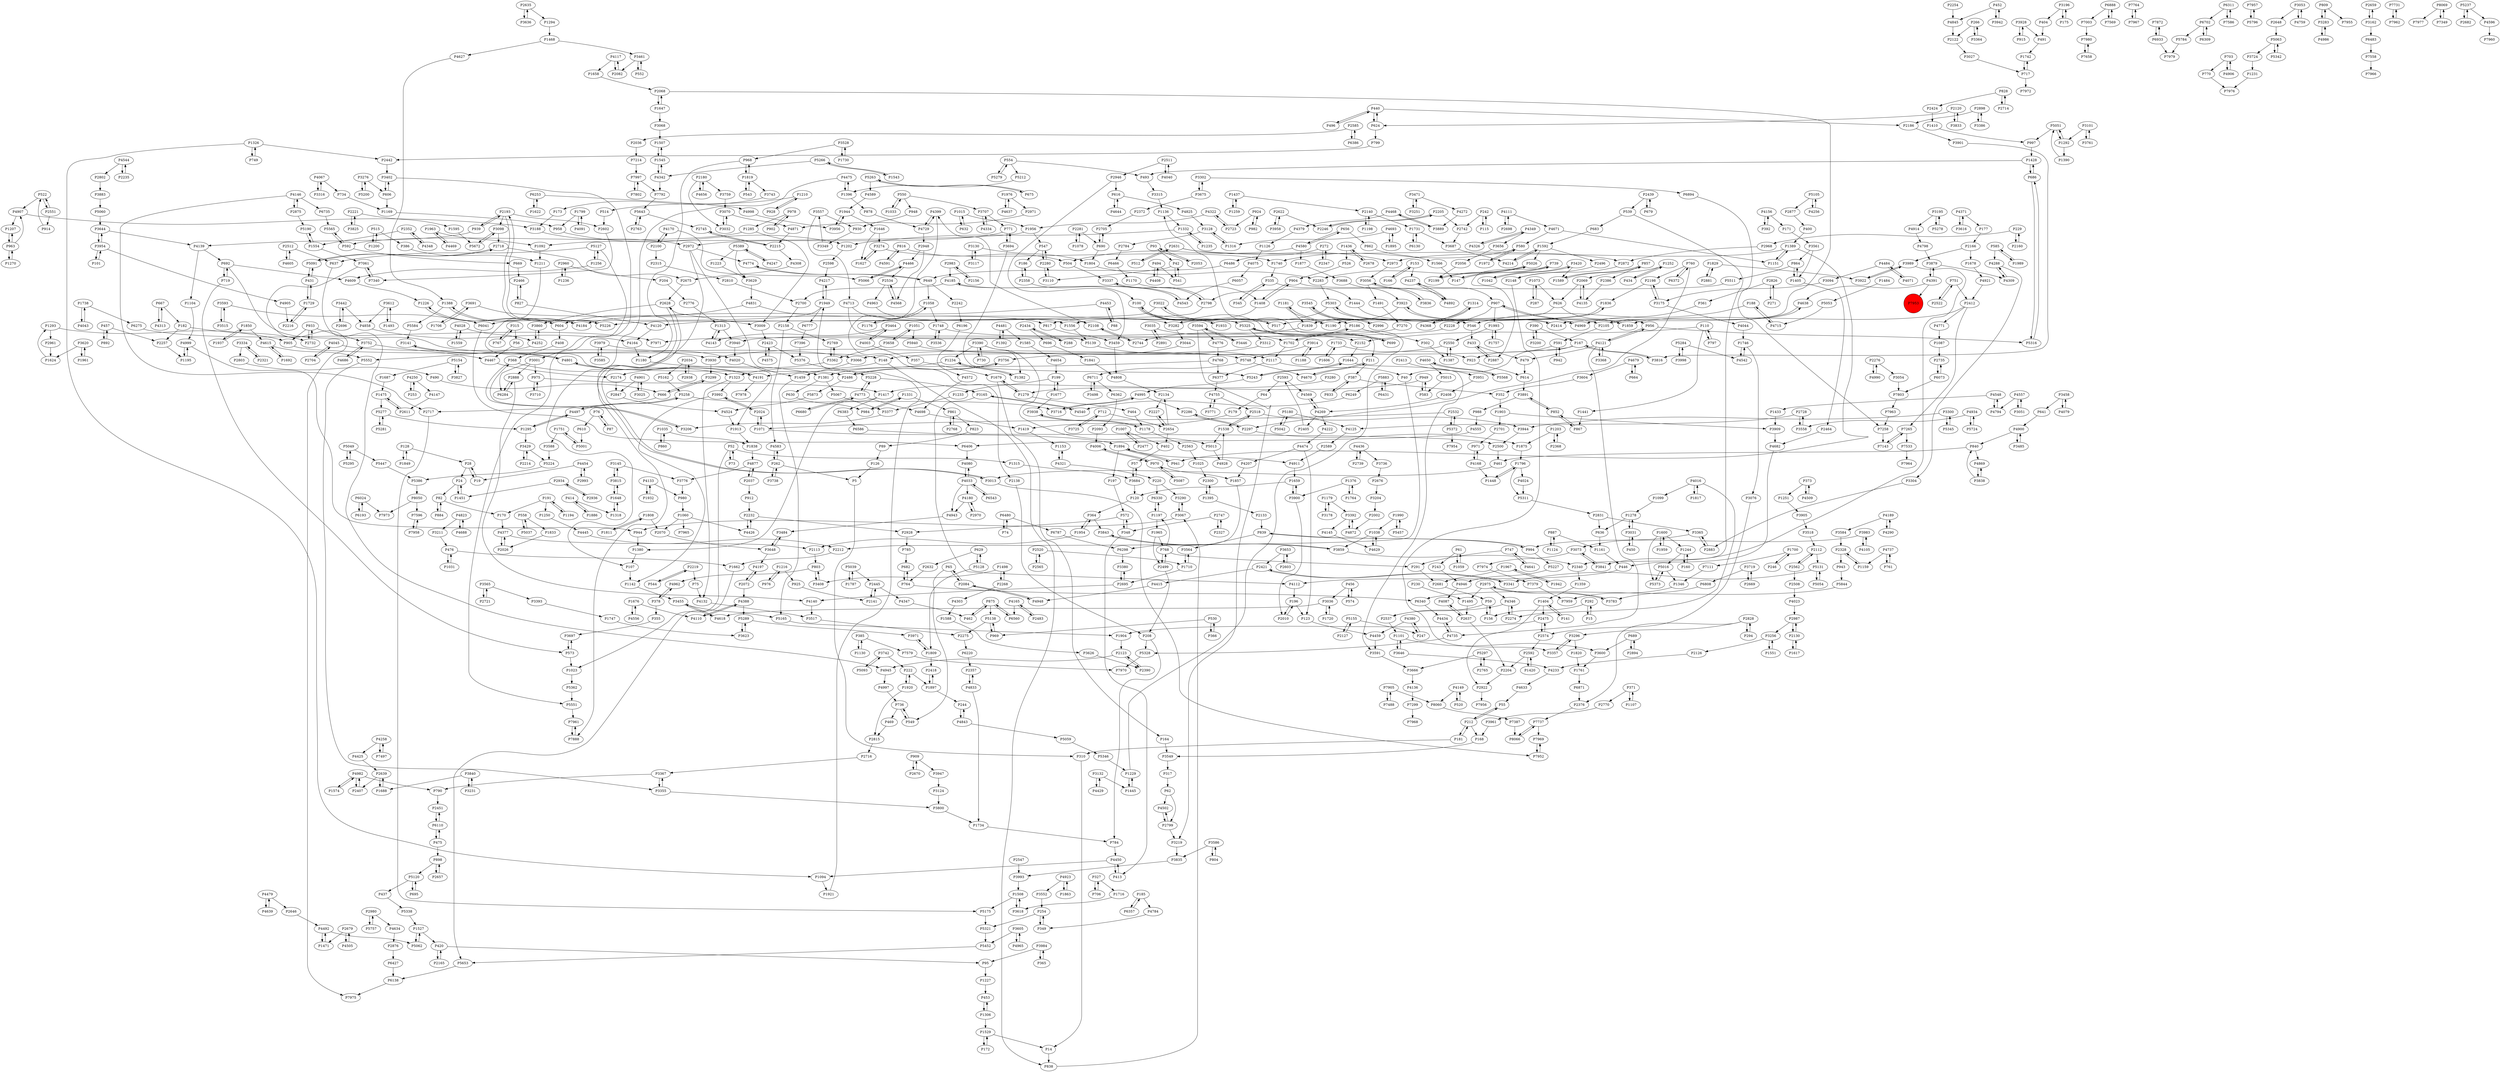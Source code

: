 digraph {
	P1428 -> P493
	P1498 -> P3408
	P4445 -> P2212
	P2442 -> P3402
	P968 -> P1180
	P4877 -> P2037
	P2072 -> P4197
	P2358 -> P100
	P1687 -> P1475
	P4962 -> P378
	P3761 -> P3101
	P1007 -> P2477
	P3196 -> P404
	P4143 -> P1313
	P3992 -> P2024
	P2961 -> P1624
	P1559 -> P4028
	P504 -> P3337
	P89 -> P126
	P3464 -> P4143
	P5568 -> P4650
	P7003 -> P7980
	P3175 -> P2198
	P1007 -> P402
	P839 -> P994
	P7764 -> P7967
	P7872 -> P6933
	P4168 -> P971
	P1376 -> P1764
	P4033 -> P4180
	P4197 -> P2072
	P2002 -> P4872
	P1252 -> P434
	P14 -> P838
	P768 -> P1197
	P4020 -> P1913
	P1436 -> P526
	P2728 -> P4125
	P3648 -> P4197
	P2166 -> P3989
	P4140 -> P3517
	P4871 -> P2215
	P3141 -> P4801
	P1059 -> P61
	P4544 -> P2802
	P4222 -> P4474
	P2108 -> P4399
	P3302 -> P3675
	P1894 -> P197
	P7980 -> P7658
	P335 -> P1444
	P2232 -> P2928
	P1993 -> P1757
	P7905 -> P7488
	P5325 -> P3312
	P1731 -> P6130
	P1809 -> P2418
	P420 -> P2165
	P2993 -> P4454
	P5087 -> P970
	P1404 -> P141
	P4715 -> P188
	P4117 -> P1658
	P1278 -> P636
	P1897 -> P2418
	P898 -> P2657
	P6298 -> P3380
	P790 -> P2451
	P1877 -> P3688
	P2412 -> P7265
	P827 -> P2466
	P2551 -> P914
	P2423 -> P5376
	P2888 -> P6284
	P246 -> P1700
	P1313 -> P4143
	P7957 -> P5796
	P4755 -> P3771
	P3594 -> P3446
	P1841 -> P4808
	P3274 -> P1627
	P4349 -> P4326
	P2744 -> P2108
	P686 -> P5316
	P1710 -> P2695
	P327 -> P1716
	P1231 -> P7976
	P5131 -> P5054
	P4548 -> P4794
	P156 -> P59
	P912 -> P2232
	P4997 -> P736
	P2631 -> P2973
	P7579 -> P7970
	P4237 -> P907
	P4347 -> P462
	P3942 -> P452
	P1099 -> P1278
	P554 -> P5279
	P1622 -> P6253
	P1734 -> P784
	P2698 -> P4111
	P1256 -> P4609
	P3605 -> P4965
	P5362 -> P5551
	P220 -> P3290
	P5016 -> P1346
	P4798 -> P3879
	P390 -> P167
	P2934 -> P1451
	P857 -> P2386
	P994 -> P839
	P592 -> P669
	P4735 -> P4434
	P100 -> P1933
	P1058 -> P1748
	P2565 -> P2520
	P4481 -> P1585
	P2268 -> P1498
	P2340 -> P1359
	P2280 -> P547
	P3442 -> P4858
	P4474 -> P4207
	P1259 -> P1437
	P4943 -> P3484
	P294 -> P2828
	P4524 -> P1913
	P3742 -> P5093
	P6586 -> P2500
	P4147 -> P2611
	P949 -> P1279
	P2739 -> P4436
	P3891 -> P988
	P2445 -> P2141
	P1316 -> P3128
	P3051 -> P4557
	P630 -> P984
	P3455 -> P5165
	P1857 -> P6298
	P904 -> P1408
	P3688 -> P3923
	P4492 -> P1471
	P3390 -> P5013
	P123 -> P4459
	P3251 -> P3471
	P1161 -> P446
	P4946 -> P4087
	P4168 -> P1448
	P1659 -> P3900
	P1748 -> P2152
	P3938 -> P1178
	P4773 -> P5228
	P573 -> P3697
	P541 -> P42
	P387 -> P833
	P1959 -> P1600
	P2551 -> P522
	P4634 -> P2876
	P4170 -> P2100
	P1234 -> P1382
	P302 -> P1387
	P930 -> P3349
	P15 -> P292
	P1475 -> P2611
	P3984 -> P365
	P3124 -> P3800
	P3836 -> P3056
	P371 -> P2770
	P1060 -> P7965
	P469 -> P2815
	P1417 -> P1380
	P4149 -> P520
	P4149 -> P8060
	P5066 -> P4466
	P3393 -> P1747
	P3593 -> P3515
	P1382 -> P1234
	P2408 -> P4269
	P5059 -> P5346
	P3219 -> P3835
	P924 -> P982
	P5552 -> P3355
	P768 -> P291
	P3922 -> P3989
	P1405 -> P864
	P522 -> P4907
	P771 -> P2972
	P1292 -> P1390
	P580 -> P1972
	P2424 -> P1410
	P717 -> P7972
	P288 -> P2434
	P712 -> P3725
	P390 -> P3200
	P7214 -> P7997
	P585 -> P4288
	P1107 -> P371
	P291 -> P2681
	P809 -> P3283
	P4388 -> P4110
	P3001 -> P6284
	P4474 -> P123
	P1617 -> P2130
	P4771 -> P1087
	P4755 -> P2518
	P2174 -> P2847
	P1094 -> P1921
	P2113 -> P803
	P1390 -> P5051
	P669 -> P2466
	P3044 -> P3756
	P887 -> P1161
	P110 -> P1441
	P4348 -> P2352
	P5105 -> P4256
	P3001 -> P2888
	P5015 -> P583
	P2611 -> P1475
	P1178 -> P2563
	P1448 -> P1796
	P4185 -> P2700
	P3586 -> P3835
	P82 -> P170
	P624 -> P440
	P1796 -> P1448
	P924 -> P2723
	P2747 -> P348
	P958 -> P1202
	P4572 -> P4698
	P5154 -> P3827
	P703 -> P770
	P3300 -> P5345
	P366 -> P530
	P191 -> P1250
	P2875 -> P4146
	P153 -> P166
	P2451 -> P6110
	P4346 -> P2537
	P3710 -> P975
	P4945 -> P4997
	P4016 -> P1099
	P1895 -> P4693
	P909 -> P2670
	P2654 -> P2227
	P3035 -> P2891
	P1346 -> P7959
	P3098 -> P2718
	P5883 -> P6249
	P695 -> P5120
	P4892 -> P4237
	P335 -> P345
	P7997 -> P7792
	P1234 -> P1381
	P1073 -> P287
	P5162 -> P5258
	P4557 -> P4794
	P2876 -> P6427
	P3594 -> P4776
	P3471 -> P4272
	P3031 -> P450
	P2215 -> P4308
	P5 -> P310
	P1194 -> P191
	P5175 -> P5321
	P6110 -> P2451
	P4774 -> P649
	P3771 -> P4755
	P3840 -> P3231
	P2034 -> P2938
	P2718 -> P2675
	P2130 -> P2987
	P2216 -> P1729
	P197 -> P572
	P1990 -> P1038
	P3256 -> P1551
	P5295 -> P5049
	P1388 -> P4184
	P414 -> P1886
	P2972 -> P1459
	P1015 -> P1956
	P4146 -> P2875
	P1949 -> P6041
	P7997 -> P7802
	P95 -> P1227
	P1252 -> P2069
	P3859 -> P2340
	P6383 -> P6586
	P4580 -> P1877
	P4391 -> P3879
	P1015 -> P632
	P1949 -> P6777
	P2973 -> P3056
	P3165 -> P4112
	P1170 -> P1408
	P1035 -> P860
	P3653 -> P2421
	P2522 -> P751
	P4877 -> P3776
	P3725 -> P712
	P1244 -> P160
	P1595 -> P5672
	P1677 -> P199
	P3752 -> P4467
	P2763 -> P5643
	P6427 -> P6138
	P1176 -> P1058
	P28 -> P19
	P402 -> P57
	P3420 -> P1589
	P1545 -> P4342
	P1226 -> P604
	P2659 -> P3162
	P5321 -> P5452
	P4321 -> P220
	P4045 -> P2704
	P683 -> P1592
	P1408 -> P904
	P4091 -> P1799
	P6480 -> P74
	P3586 -> P804
	P4965 -> P3605
	P4823 -> P3211
	P3485 -> P4900
	P768 -> P2499
	P3027 -> P717
	P526 -> P904
	P494 -> P4408
	P7396 -> P5376
	P4823 -> P4688
	P3743 -> P173
	P2205 -> P2742
	P5289 -> P3971
	P3838 -> P4869
	P4326 -> P4349
	P5200 -> P3276
	P970 -> P4006
	P546 -> P433
	P52 -> P1023
	P878 -> P4729
	P211 -> P387
	P4170 -> P5066
	P2602 -> P7340
	P692 -> P719
	P686 -> P1428
	P1624 -> P1293
	P948 -> P930
	P591 -> P942
	P4003 -> P357
	P6711 -> P3498
	P167 -> P3816
	P1313 -> P3940
	P4794 -> P4548
	P4468 -> P3889
	P3827 -> P5154
	P1538 -> P5013
	P1169 -> P958
	P4322 -> P1956
	P3429 -> P5224
	P220 -> P6330
	P5565 -> P592
	P62 -> P4502
	P1408 -> P817
	P5165 -> P1904
	P1404 -> P2922
	P1285 -> P3009
	P3464 -> P4003
	P2550 -> P3066
	P2716 -> P3367
	P4679 -> P3604
	P40 -> P2212
	P1592 -> P5026
	P491 -> P1742
	P24 -> P1451
	P1799 -> P4091
	P5093 -> P3742
	P3561 -> P864
	P2414 -> P5303
	P262 -> P3738
	P4023 -> P2987
	P110 -> P797
	P6138 -> P7975
	P3368 -> P4121
	P1976 -> P4637
	P1648 -> P3815
	P7905 -> P8060
	P2520 -> P1710
	P3989 -> P3841
	P770 -> P7976
	P4121 -> P3368
	P4121 -> P956
	P3900 -> P1659
	P6480 -> P6787
	P4481 -> P1392
	P547 -> P186
	P1331 -> P984
	P2883 -> P3365
	P73 -> P52
	P5091 -> P431
	P3392 -> P4145
	P3128 -> P2784
	P4006 -> P970
	P2407 -> P4982
	P2321 -> P3334
	P3196 -> P175
	P272 -> P2347
	P3623 -> P5289
	P852 -> P867
	P3280 -> P1417
	P1179 -> P3178
	P1606 -> P1733
	P4075 -> P6057
	P1937 -> P1850
	P3296 -> P3357
	P1903 -> P2701
	P2037 -> P4877
	P182 -> P2732
	P2180 -> P3759
	P3446 -> P3594
	P1417 -> P6383
	P1035 -> P1838
	P558 -> P1833
	P1433 -> P3909
	P247 -> P4380
	P3402 -> P5551
	P42 -> P541
	P6377 -> P4755
	P1600 -> P1244
	P4346 -> P2274
	P1306 -> P453
	P2126 -> P4233
	P1223 -> P3629
	P4497 -> P5258
	P3565 -> P3393
	P2140 -> P1731
	P624 -> P799
	P3646 -> P1101
	P574 -> P456
	P6560 -> P875
	P4670 -> P211
	P2675 -> P2628
	P3859 -> P3843
	P2165 -> P420
	P2315 -> P2810
	P5180 -> P4125
	P1730 -> P3528
	P4469 -> P1963
	P1920 -> P222
	P2872 -> P2148
	P5155 -> P247
	P2562 -> P2508
	P6057 -> P4543
	P2357 -> P4833
	P861 -> P823
	P4540 -> P3165
	P4969 -> P907
	P4467 -> P2174
	P6196 -> P4572
	P3073 -> P7974
	P433 -> P479
	P3909 -> P4682
	P2971 -> P4871
	P2728 -> P3558
	P1256 -> P5127
	P3905 -> P3518
	P2328 -> P1159
	P816 -> P4591
	P368 -> P1323
	P5303 -> P1556
	P2585 -> P6386
	P2802 -> P3883
	P2696 -> P3442
	P6253 -> P1622
	P6680 -> P4773
	P2300 -> P1395
	P1702 -> P5186
	P355 -> P3697
	P1731 -> P3687
	P4436 -> P3736
	P1819 -> P3743
	P5224 -> P5386
	P7731 -> P7962
	P3365 -> P3073
	P2327 -> P2747
	P939 -> P2193
	P242 -> P2742
	P816 -> P504
	P3117 -> P3130
	P5042 -> P5180
	P4776 -> P4768
	P1747 -> P3623
	P616 -> P4644
	P3067 -> P944
	P3282 -> P1836
	P2603 -> P3653
	P4105 -> P3983
	P2654 -> P2134
	P196 -> P2010
	P2718 -> P5091
	P3954 -> P101
	P5060 -> P3644
	P5284 -> P4542
	P6372 -> P760
	P1761 -> P6871
	P2297 -> P1875
	P4825 -> P3128
	P4459 -> P3591
	P4999 -> P1195
	P2212 -> P1662
	P3658 -> P3362
	P3716 -> P4995
	P1954 -> P364
	P2134 -> P2227
	P3719 -> P6808
	P2799 -> P4502
	P530 -> P366
	P2512 -> P4605
	P1738 -> P4043
	P2980 -> P5757
	P5190 -> P1554
	P292 -> P15
	P988 -> P4555
	P3461 -> P552
	P1092 -> P1211
	P6777 -> P7396
	P1746 -> P4542
	P3646 -> P4233
	P799 -> P2442
	P1179 -> P3392
	P751 -> P2522
	P2894 -> P689
	P128 -> P28
	P656 -> P862
	P3036 -> P1720
	P1829 -> P2881
	P1389 -> P1151
	P3056 -> P1491
	P5016 -> P5373
	P3616 -> P4371
	P4843 -> P5059
	P1692 -> P4615
	P1678 -> P4921
	P626 -> P517
	P2705 -> P690
	P1894 -> P941
	P4833 -> P1734
	P1961 -> P3620
	P739 -> P147
	P42 -> P3110
	P1235 -> P1332
	P4923 -> P3552
	P4583 -> P262
	P6431 -> P5883
	P440 -> P496
	P4125 -> P2589
	P1437 -> P2140
	P554 -> P493
	P689 -> P3600
	P2423 -> P4575
	P4112 -> P196
	P3951 -> P2408
	P719 -> P573
	P4556 -> P1676
	P4120 -> P4164
	P5258 -> P4497
	P3545 -> P2996
	P1658 -> P2068
	P1295 -> P4497
	P65 -> P549
	P3691 -> P1706
	P4773 -> P6680
	P4033 -> P4943
	P1956 -> P1092
	P862 -> P1566
	P378 -> P4962
	P2204 -> P2922
	P461 -> P3013
	P968 -> P1819
	P4256 -> P5105
	P3947 -> P3124
	P7340 -> P7061
	P5748 -> P6711
	P861 -> P2768
	P74 -> P6480
	P3094 -> P3175
	P208 -> P784
	P2563 -> P1025
	P1738 -> P6275
	P1956 -> P547
	P4633 -> P55
	P4380 -> P247
	P4484 -> P4071
	P5796 -> P7957
	P2628 -> P3860
	P4693 -> P1316
	P2635 -> P3636
	P4650 -> P5568
	P4544 -> P2235
	P191 -> P1194
	P7888 -> P7961
	P1700 -> P246
	P5051 -> P997
	P4250 -> P253
	P2631 -> P512
	P52 -> P73
	P3110 -> P2280
	P3684 -> P120
	P2798 -> P3337
	P3588 -> P5224
	P629 -> P2632
	P1920 -> P2815
	P3961 -> P168
	P1468 -> P3461
	P2765 -> P5297
	P413 -> P4450
	P349 -> P254
	P2975 -> P3783
	P365 -> P3984
	P5511 -> P2798
	P5155 -> P2127
	P994 -> P5227
	P2180 -> P4656
	P4342 -> P7792
	P327 -> P706
	P1875 -> P1796
	P3979 -> P3585
	P1751 -> P3588
	P736 -> P549
	P1250 -> P4445
	P3175 -> P4044
	P2486 -> P5873
	P3053 -> P2648
	P4637 -> P1976
	P452 -> P3942
	P1405 -> P2464
	P734 -> P1169
	P4713 -> P1556
	P1498 -> P2268
	P4568 -> P2534
	P244 -> P4843
	P1757 -> P1993
	P2158 -> P4583
	P2593 -> P64
	P4934 -> P3558
	P583 -> P949
	P167 -> P40
	P2776 -> P1313
	P1060 -> P4426
	P760 -> P2297
	P1295 -> P3429
	P2574 -> P2475
	P4269 -> P4222
	P4639 -> P4479
	P580 -> P1740
	P5091 -> P2718
	P515 -> P1200
	P5228 -> P4773
	P907 -> P4969
	P904 -> P4892
	P4986 -> P3283
	P2898 -> P3386
	P2140 -> P1198
	P2622 -> P3958
	P4557 -> P3051
	P4591 -> P816
	P3274 -> P1740
	P5281 -> P5277
	P4033 -> P4080
	P2193 -> P3098
	P636 -> P1161
	P315 -> P56
	P5105 -> P2877
	P7265 -> P7533
	P171 -> P3561
	P3983 -> P994
	P2701 -> P971
	P4858 -> P4164
	P186 -> P2358
	P3707 -> P4334
	P6024 -> P7973
	P1285 -> P592
	P1130 -> P385
	P2593 -> P4569
	P4132 -> P3517
	P3054 -> P7803
	P5277 -> P5281
	P610 -> P5001
	P2072 -> P4388
	P550 -> P948
	P5724 -> P4934
	P4609 -> P1226
	P2483 -> P4165
	P3334 -> P2321
	P6888 -> P7569
	P1445 -> P1229
	P4901 -> P3025
	P2635 -> P1294
	P4380 -> P4459
	P2589 -> P4911
	P6933 -> P7872
	P1197 -> P1965
	P2026 -> P4377
	P2632 -> P764
	P93 -> P42
	P1236 -> P2960
	P4067 -> P3316
	P942 -> P591
	P2980 -> P4634
	P4258 -> P4425
	P550 -> P1033
	P761 -> P4737
	P2010 -> P196
	P147 -> P739
	P1202 -> P2598
	P1679 -> P1279
	P3752 -> P4686
	P4040 -> P2511
	P3032 -> P3070
	P4688 -> P4823
	P3367 -> P3355
	P543 -> P1819
	P2828 -> P294
	P2714 -> P828
	P164 -> P3549
	P1729 -> P431
	P3618 -> P1508
	P4165 -> P6560
	P1180 -> P1381
	P2352 -> P1554
	P3694 -> P5243
	P2421 -> P3341
	P3940 -> P4020
	P1894 -> P4911
	P400 -> P1389
	P1294 -> P1468
	P1437 -> P1259
	P3984 -> P95
	P2987 -> P2130
	P4453 -> P4184
	P3815 -> P1648
	P2268 -> P4303
	P1292 -> P5051
	P7658 -> P7980
	P2386 -> P4135
	P7497 -> P4258
	P1420 -> P2592
	P943 -> P5844
	P2500 -> P461
	P626 -> P956
	P817 -> P3459
	P809 -> P7955
	P100 -> P5325
	P3914 -> P5748
	P2372 -> P2705
	P1326 -> P749
	P4247 -> P5389
	P2105 -> P4638
	P4928 -> P1538
	P3584 -> P2328
	P1538 -> P2518
	P6253 -> P4998
	P476 -> P1031
	P3195 -> P4914
	P3066 -> P1459
	P2193 -> P939
	P2831 -> P636
	P1648 -> P1318
	P3128 -> P1316
	P522 -> P2551
	P1451 -> P24
	P3067 -> P3290
	P76 -> P87
	P6466 -> P1170
	P1126 -> P4075
	P3334 -> P2803
	P4111 -> P2698
	P3073 -> P3841
	P2562 -> P2112
	P573 -> P1023
	P5026 -> P2283
	P2328 -> P943
	P3290 -> P3067
	P2960 -> P1236
	P1293 -> P905
	P2198 -> P3175
	P1441 -> P867
	P315 -> P767
	P153 -> P4237
	P1038 -> P3859
	P978 -> P902
	P1181 -> P1190
	P682 -> P764
	P3377 -> P3206
	P272 -> P6486
	P2405 -> P2593
	P2466 -> P827
	P2160 -> P229
	P2024 -> P1071
	P1033 -> P550
	P2228 -> P3940
	P1436 -> P2678
	P4905 -> P2216
	P2297 -> P2286
	P2082 -> P4117
	P5212 -> P1396
	P1507 -> P1545
	P2970 -> P4180
	P3653 -> P2603
	P5051 -> P1292
	P4028 -> P4252
	P864 -> P1405
	P2877 -> P400
	P4784 -> P349
	P2803 -> P490
	P1592 -> P2496
	P1323 -> P4132
	P7270 -> P7971
	P494 -> P541
	P76 -> P610
	P1592 -> P4214
	P3825 -> P2221
	P2257 -> P1195
	P5120 -> P695
	P949 -> P583
	P898 -> P5120
	P6702 -> P5784
	P3296 -> P1820
	P3098 -> P5672
	P287 -> P1073
	P3364 -> P266
	P2768 -> P861
	P3518 -> P2112
	P3299 -> P666
	P1585 -> P4654
	P222 -> P1897
	P3901 -> P3816
	P4808 -> P2134
	P1811 -> P1808
	P4907 -> P3188
	P5243 -> P4995
	P2100 -> P2315
	P2670 -> P909
	P2723 -> P4322
	P5389 -> P3629
	P2242 -> P6196
	P4269 -> P2405
	P614 -> P3891
	P5139 -> P2117
	P3068 -> P1507
	P749 -> P1326
	P6130 -> P1731
	P6357 -> P185
	P8069 -> P7977
	P592 -> P5565
	P970 -> P1857
	P3132 -> P1445
	P6871 -> P2376
	P1796 -> P5311
	P1151 -> P1389
	P262 -> P4583
	P2592 -> P1420
	P2024 -> P3992
	P3009 -> P2423
	P3312 -> P3930
	P699 -> P5325
	P2068 -> P1647
	P3552 -> P254
	P404 -> P491
	P3648 -> P3484
	P4569 -> P4269
	P222 -> P1920
	P1278 -> P3031
	P7061 -> P7975
	P1404 -> P2475
	P2996 -> P3545
	P4901 -> P2847
	P120 -> P364
	P6711 -> P6362
	P4982 -> P790
	P2695 -> P4140
	P606 -> P1169
	P3843 -> P3859
	P2960 -> P204
	P2518 -> P3944
	P1944 -> P3956
	P4434 -> P4735
	P6041 -> P6406
	P212 -> P55
	P1829 -> P3922
	P4479 -> P4639
	P2637 -> P4087
	P4003 -> P3464
	P2520 -> P2565
	P115 -> P242
	P3517 -> P2275
	P520 -> P4149
	P2518 -> P1538
	P56 -> P4467
	P3315 -> P1136
	P1543 -> P5266
	P166 -> P153
	P1967 -> P2681
	P1181 -> P1839
	P2639 -> P2407
	P3928 -> P915
	P4156 -> P171
	P679 -> P2439
	P3178 -> P1179
	P4729 -> P2948
	P4233 -> P4633
	P2550 -> P1387
	P1820 -> P1761
	P2276 -> P4990
	P550 -> P3707
	P310 -> P14
	P747 -> P4641
	P204 -> P2776
	P2186 -> P3901
	P3993 -> P1508
	P1972 -> P580
	P717 -> P1742
	P4146 -> P6735
	P969 -> P5138
	P2508 -> P4023
	P7061 -> P7340
	P852 -> P3891
	P211 -> P4670
	P3101 -> P3761
	P5672 -> P3098
	P5940 -> P5748
	P4914 -> P4798
	P75 -> P4132
	P1190 -> P1181
	P5873 -> P4524
	P1211 -> P2486
	P4133 -> P1932
	P1921 -> P1949
	P168 -> P3549
	P3188 -> P2972
	P1315 -> P3684
	P530 -> P969
	P5062 -> P1527
	P667 -> P182
	P760 -> P2198
	P6110 -> P475
	P2108 -> P2744
	P1203 -> P2368
	P3282 -> P3044
	P172 -> P1529
	P4575 -> P2423
	P3195 -> P5278
	P6311 -> P7586
	P2946 -> P3459
	P4408 -> P494
	P1646 -> P3274
	P604 -> P1226
	P357 -> P1679
	P4502 -> P2799
	P3691 -> P3282
	P3620 -> P1624
	P3838 -> P840
	P840 -> P461
	P515 -> P386
	P2534 -> P4568
	P1574 -> P4982
	P5328 -> P7970
	P1804 -> P2283
	P266 -> P3364
	P1746 -> P3076
	P2534 -> P4963
	P1468 -> P4627
	P2084 -> P65
	P4729 -> P4399
	P52 -> P1315
	P5154 -> P1687
	P5289 -> P3623
	P2130 -> P1617
	P364 -> P1954
	P2254 -> P4845
	P6330 -> P1197
	P2679 -> P4505
	P3362 -> P2769
	P253 -> P4250
	P1388 -> P5584
	P3883 -> P5060
	P2056 -> P2199
	P4801 -> P3141
	P2227 -> P2654
	P2439 -> P539
	P7265 -> P7143
	P3891 -> P852
	P408 -> P368
	P2922 -> P7956
	P3458 -> P4079
	P4189 -> P3584
	P199 -> P1677
	P1251 -> P3905
	P3564 -> P1710
	P875 -> P462
	P2221 -> P1595
	P4121 -> P479
	P1551 -> P3256
	P141 -> P1404
	P1965 -> P768
	P5297 -> P2765
	P1963 -> P4469
	P490 -> P666
	P8066 -> P7737
	P414 -> P1318
	P1153 -> P4321
	P4995 -> P3716
	P4117 -> P2082
	P3302 -> P6894
	P2123 -> P4945
	P8069 -> P7349
	P4845 -> P2122
	P126 -> P5
	P7967 -> P7764
	P2120 -> P624
	P364 -> P3843
	P2198 -> P1836
	P5243 -> P1644
	P914 -> P522
	P547 -> P2280
	P3130 -> P1804
	P179 -> P1419
	P984 -> P1331
	P5784 -> P7979
	P864 -> P5511
	P2881 -> P1829
	P4214 -> P1592
	P1227 -> P453
	P1071 -> P1894
	P1216 -> P925
	P4650 -> P5015
	P689 -> P2894
	P915 -> P3928
	P208 -> P5328
	P5063 -> P3724
	P2193 -> P2602
	P907 -> P1993
	P3594 -> P3219
	P59 -> P2537
	P860 -> P1035
	P4016 -> P2274
	P5026 -> P2199
	P784 -> P4450
	P1904 -> P2123
	P3355 -> P3367
	P496 -> P440
	P5447 -> P5386
	P2123 -> P2390
	P1306 -> P1529
	P649 -> P2242
	P3923 -> P1839
	P907 -> P2228
	P909 -> P3947
	P3341 -> P2421
	P823 -> P89
	P2975 -> P1495
	P3013 -> P2628
	P4735 -> P5328
	P4644 -> P616
	P101 -> P3954
	P5278 -> P3195
	P453 -> P1306
	P1396 -> P4475
	P2828 -> P2376
	P2274 -> P4346
	P2445 -> P4347
	P3162 -> P2659
	P857 -> P1589
	P2975 -> P4346
	P3889 -> P4468
	P2769 -> P3362
	P3357 -> P3296
	P4139 -> P692
	P1527 -> P5062
	P4145 -> P4629
	P7387 -> P8066
	P4638 -> P2105
	P82 -> P884
	P1419 -> P1153
	P1740 -> P335
	P2486 -> P3756
	P5372 -> P2532
	P1849 -> P128
	P6933 -> P7979
	P6220 -> P2357
	P4454 -> P2993
	P6894 -> P7258
	P3528 -> P1730
	P2122 -> P3027
	P649 -> P1058
	P5653 -> P6138
	P3515 -> P3593
	P4831 -> P817
	P5316 -> P686
	P4024 -> P5311
	P3022 -> P4120
	P2376 -> P7737
	P4693 -> P1895
	P1676 -> P4110
	P4963 -> P2108
	P7258 -> P7143
	P3558 -> P2728
	P4371 -> P177
	P2639 -> P1688
	P1195 -> P4999
	P1527 -> P420
	P902 -> P978
	P3600 -> P1761
	P2412 -> P1859
	P2156 -> P2983
	P1932 -> P4133
	P667 -> P4313
	P1025 -> P2300
	P3256 -> P2126
	P4080 -> P4033
	P6735 -> P5565
	P4313 -> P667
	P4146 -> P2717
	P1178 -> P3938
	P5186 -> P302
	P3719 -> P2669
	P4399 -> P2138
	P2810 -> P2700
	P5386 -> P8050
	P1886 -> P414
	P456 -> P574
	P3536 -> P1748
	P1566 -> P147
	P3025 -> P4901
	P6386 -> P2585
	P440 -> P624
	P1293 -> P2961
	P730 -> P3390
	P4759 -> P3053
	P61 -> P243
	P703 -> P4906
	P1136 -> P1332
	P963 -> P4907
	P177 -> P2166
	P3612 -> P1493
	P475 -> P898
	P692 -> P4609
	P5389 -> P1223
	P230 -> P1495
	P956 -> P5316
	P4679 -> P664
	P4133 -> P980
	P8060 -> P7387
	P4342 -> P1545
	P5228 -> P3165
	P3684 -> P57
	P6483 -> P7558
	P3724 -> P1231
	P3200 -> P390
	P371 -> P1107
	P4990 -> P2276
	P4872 -> P3392
	P4207 -> P1857
	P2215 -> P2745
	P348 -> P572
	P2826 -> P361
	P3076 -> P2574
	P1207 -> P963
	P3666 -> P4136
	P475 -> P6110
	P2631 -> P2872
	P3979 -> P4020
	P3604 -> P352
	P939 -> P4139
	P3815 -> P3145
	P3498 -> P6711
	P1954 -> P2113
	P385 -> P7579
	P3944 -> P2500
	P457 -> P892
	P4165 -> P2483
	P2646 -> P4492
	P4272 -> P3889
	P5277 -> P1295
	P6073 -> P7803
	P3928 -> P491
	P1395 -> P2133
	P4288 -> P3304
	P4686 -> P3752
	P760 -> P6372
	P1060 -> P2070
	P457 -> P2257
	P6073 -> P2735
	P8050 -> P7973
	P4391 -> P4638
	P7596 -> P7958
	P2100 -> P4170
	P3145 -> P3776
	P2704 -> P4045
	P1742 -> P717
	P1051 -> P5940
	P348 -> P413
	P1318 -> P1648
	P1229 -> P1445
	P2669 -> P3719
	P1729 -> P2216
	P188 -> P546
	P3365 -> P2883
	P4258 -> P7497
	P4768 -> P4191
	P4454 -> P19
	P1554 -> P5190
	P1799 -> P958
	P4164 -> P1180
	P3971 -> P1809
	P1710 -> P3564
	P2972 -> P7888
	P3392 -> P4872
	P3362 -> P2174
	P1993 -> P2550
	P1038 -> P4629
	P2281 -> P1078
	P5131 -> P3341
	P2983 -> P4185
	P6543 -> P4033
	P1556 -> P5139
	P1381 -> P630
	P3204 -> P2002
	P3035 -> P1702
	P5279 -> P554
	P804 -> P3586
	P4252 -> P3860
	P666 -> P2717
	P188 -> P4715
	P1787 -> P5039
	P191 -> P170
	P706 -> P327
	P4349 -> P3656
	P2148 -> P3357
	P5138 -> P2275
	P4184 -> P1388
	P1859 -> P3923
	P1159 -> P2328
	P933 -> P2732
	P1491 -> P7270
	P4900 -> P840
	P4998 -> P3956
	P1720 -> P3036
	P6193 -> P6024
	P1326 -> P1094
	P368 -> P3206
	P373 -> P1251
	P2676 -> P3204
	P3557 -> P4713
	P554 -> P5212
	P6406 -> P4080
	P4121 -> P4735
	P2742 -> P3687
	P4589 -> P1944
	P5053 -> P4715
	P1942 -> P1967
	P4921 -> P2412
	P4016 -> P1817
	P4629 -> P1038
	P2280 -> P3110
	P199 -> P1233
	P764 -> P6340
	P4682 -> P446
	P5338 -> P1527
	P2496 -> P2148
	P2537 -> P1101
	P944 -> P1380
	P59 -> P156
	P4189 -> P4290
	P978 -> P1285
	P4250 -> P4147
	P1197 -> P6330
	P3675 -> P3302
	P4615 -> P1692
	P4071 -> P4484
	P1600 -> P1959
	P2221 -> P3825
	P7143 -> P7265
	P7558 -> P7966
	P3459 -> P4808
	P2084 -> P4948
	P2831 -> P3365
	P3658 -> P1051
	P3471 -> P3251
	P1495 -> P2637
	P6888 -> P7003
	P2117 -> P6377
	P3835 -> P3993
	P2948 -> P4466
	P2180 -> P3032
	P544 -> P2219
	P3742 -> P222
	P7958 -> P7596
	P4907 -> P1207
	P5263 -> P4589
	P3429 -> P2214
	P3694 -> P771
	P3561 -> P1405
	P254 -> P349
	P1216 -> P976
	P464 -> P1178
	P2138 -> P208
	P2983 -> P2156
	P19 -> P28
	P4948 -> P2084
	P4548 -> P1433
	P2972 -> P4774
	P2499 -> P208
	P433 -> P2887
	P514 -> P2602
	P6275 -> P7971
	P2717 -> P5175
	P6808 -> P3783
	P170 -> P4377
	P7802 -> P7997
	P3402 -> P606
	P2679 -> P1471
	P1808 -> P2070
	P1380 -> P107
	P1976 -> P2971
	P3276 -> P606
	P690 -> P2705
	P1662 -> P5653
	P4466 -> P2534
	P1679 -> P164
	P1545 -> P1507
	P446 -> P4112
	P1314 -> P4368
	P3367 -> P790
	P833 -> P387
	P1323 -> P3992
	P1270 -> P963
	P4671 -> P1151
	P373 -> P4509
	P5263 -> P675
	P2112 -> P2562
	P1392 -> P4481
	P4505 -> P2679
	P3675 -> P2372
	P1644 -> P3591
	P2421 -> P4415
	P4309 -> P4288
	P3380 -> P2695
	P1819 -> P543
	P1588 -> P3626
	P173 -> P3188
	P1071 -> P2024
	P3989 -> P3922
	P3629 -> P4831
	P4180 -> P2970
	P7963 -> P7258
	P2934 -> P2936
	P7792 -> P5643
	P7488 -> P7905
	P479 -> P614
	P7961 -> P7888
	P6340 -> P4434
	P3355 -> P3800
	P3484 -> P3648
	P803 -> P4962
	P3930 -> P3299
	P1210 -> P928
	P345 -> P335
	P2347 -> P272
	P243 -> P4946
	P2275 -> P6220
	P3626 -> P2390
	P4450 -> P1094
	P5237 -> P2682
	P1990 -> P5457
	P1702 -> P2117
	P980 -> P1060
	P5643 -> P2763
	P3455 -> P4618
	P976 -> P1216
	P2105 -> P591
	P2654 -> P402
	P2770 -> P3961
	P3759 -> P3070
	P3900 -> P2010
	P637 -> P4945
	P4618 -> P3455
	P431 -> P5091
	P517 -> P3022
	P572 -> P2928
	P1389 -> P941
	P2585 -> P2036
	P4596 -> P7960
	P4906 -> P703
	P1104 -> P4999
	P262 -> P5
	P1716 -> P3618
	P1389 -> P2973
	P440 -> P2186
	P3656 -> P2056
	P928 -> P1210
	P4656 -> P2180
	P1508 -> P3618
	P1078 -> P2281
	P875 -> P5138
	P1529 -> P14
	P4475 -> P1396
	P2682 -> P5237
	P55 -> P212
	P1101 -> P3600
	P2464 -> P4682
	P3549 -> P317
	P3316 -> P4067
	P3840 -> P1688
	P93 -> P2053
	P378 -> P355
	P632 -> P1015
	P2732 -> P933
	P456 -> P3036
	P181 -> P310
	P3031 -> P1278
	P3860 -> P4252
	P4615 -> P5552
	P2928 -> P785
	P3053 -> P4759
	P591 -> P923
	P1863 -> P4923
	P2036 -> P7214
	P4436 -> P2739
	P2574 -> P2592
	P5325 -> P699
	P1850 -> P4615
	P2037 -> P912
	P7533 -> P7964
	P666 -> P3299
	P7962 -> P7731
	P982 -> P924
	P5844 -> P6340
	P5127 -> P637
	P4654 -> P199
	P3958 -> P2622
	P4033 -> P6543
	P2678 -> P1436
	P3783 -> P2975
	P975 -> P1417
	P181 -> P212
	P167 -> P148
	P3442 -> P2696
	P2657 -> P898
	P4426 -> P2232
	P828 -> P2424
	P2828 -> P3296
	P971 -> P4168
	P242 -> P115
	P3013 -> P7952
	P4399 -> P4729
	P2141 -> P2445
	P1031 -> P476
	P2219 -> P544
	P2747 -> P2327
	P1676 -> P4556
	P4492 -> P5062
	P4773 -> P4698
	P2700 -> P2158
	P4999 -> P944
	P5128 -> P1809
	P2418 -> P1897
	P7974 -> P7379
	P3162 -> P6483
	P905 -> P148
	P4377 -> P2113
	P5376 -> P5228
	P3206 -> P368
	P2477 -> P1007
	P970 -> P5087
	P1647 -> P3068
	P5039 -> P1787
	P387 -> P352
	P493 -> P3315
	P5643 -> P2745
	P558 -> P5037
	P5237 -> P4596
	P4237 -> P4892
	P1475 -> P5277
	P2987 -> P3256
	P1200 -> P515
	P2695 -> P3380
	P4087 -> P2637
	P1410 -> P997
	P2070 -> P3648
	P3879 -> P4309
	P431 -> P1729
	P4371 -> P3616
	P7299 -> P7968
	P2219 -> P75
	P5373 -> P5016
	P5049 -> P5295
	P3776 -> P980
	P712 -> P2654
	P229 -> P2968
	P3276 -> P5200
	P2681 -> P59
	P160 -> P1244
	P3620 -> P1961
	P827 -> P4120
	P696 -> P1841
	P5748 -> P4670
	P5266 -> P1543
	P2532 -> P5372
	P2352 -> P4348
	P3914 -> P1188
	P4217 -> P1949
	P1493 -> P3612
	P5120 -> P437
	P4111 -> P4671
	P5258 -> P3716
	P1897 -> P244
	P2499 -> P768
	P4737 -> P761
	P5757 -> P2980
	P128 -> P1849
	P1706 -> P3691
	P1188 -> P3914
	P4801 -> P4191
	P875 -> P6560
	P1600 -> P5373
	P6362 -> P2093
	P803 -> P3408
	P3644 -> P3954
	P100 -> P546
	P3738 -> P262
	P1808 -> P1811
	P3833 -> P2120
	P2390 -> P2123
	P6284 -> P2888
	P2511 -> P4040
	P62 -> P2799
	P3923 -> P1859
	P5037 -> P558
	P736 -> P469
	P5180 -> P5042
	P4269 -> P4569
	P4475 -> P107
	P975 -> P3710
	P2968 -> P2872
	P5311 -> P2831
	P3130 -> P3117
	P1042 -> P3420
	P3557 -> P930
	P3056 -> P3836
	P437 -> P5338
	P1644 -> P5243
	P5039 -> P2445
	P5226 -> P2193
	P1764 -> P1376
	P352 -> P1903
	P4641 -> P747
	P4698 -> P1419
	P2276 -> P3054
	P2826 -> P271
	P3337 -> P2798
	P2799 -> P3219
	P1331 -> P861
	P4833 -> P2357
	P616 -> P4825
	P3458 -> P641
	P1332 -> P1235
	P5266 -> P4342
	P3165 -> P4540
	P4079 -> P3458
	P4045 -> P3930
	P3593 -> P6041
	P1836 -> P3282
	P6309 -> P6702
	P4995 -> P2286
	P3998 -> P5284
	P1963 -> P1092
	P5584 -> P3141
	P767 -> P315
	P1051 -> P3658
	P539 -> P2340
	P884 -> P82
	P2948 -> P4568
	P4497 -> P1295
	P1381 -> P5067
	P185 -> P6357
	P4466 -> P5066
	P4191 -> P7978
	P1933 -> P100
	P3800 -> P1734
	P1733 -> P923
	P2205 -> P2246
	P5067 -> P3377
	P3420 -> P1042
	P4831 -> P604
	P2412 -> P4771
	P549 -> P736
	P4843 -> P244
	P3697 -> P573
	P4191 -> P4801
	P2069 -> P626
	P2946 -> P616
	P4377 -> P2026
	P87 -> P76
	P649 -> P4774
	P2622 -> P2246
	P4043 -> P1738
	P4388 -> P5289
	P1627 -> P3274
	P3585 -> P3979
	P1332 -> P1202
	P1326 -> P2442
	P2898 -> P2186
	P5284 -> P3998
	P3283 -> P4986
	P4453 -> P88
	P271 -> P2826
	P1688 -> P2639
	P4110 -> P4388
	P2120 -> P3833
	P1817 -> P4016
	P1428 -> P686
	P867 -> P852
	P3036 -> P4618
	P840 -> P4869
	P4185 -> P4543
	P4605 -> P2512
	P1733 -> P1606
	P2413 -> P3951
	P1659 -> P120
	P3390 -> P1234
	P229 -> P2160
	P1965 -> P2499
	P4139 -> P1104
	P2936 -> P2934
	P1087 -> P2735
	P4303 -> P1588
	P2358 -> P186
	P452 -> P4845
	P2127 -> P5155
	P797 -> P110
	P57 -> P3684
	P3992 -> P1142
	P1210 -> P514
	P1589 -> P857
	P2875 -> P5190
	P3612 -> P4858
	P771 -> P3694
	P1833 -> P2026
	P392 -> P4156
	P2246 -> P2205
	P4135 -> P2069
	P1529 -> P172
	P254 -> P5321
	P1484 -> P5053
	P5325 -> P211
	P1459 -> P5165
	P462 -> P875
	P839 -> P3564
	P6486 -> P649
	P3956 -> P1944
	P1819 -> P968
	P1396 -> P878
	P7586 -> P6311
	P4252 -> P5552
	P7349 -> P8069
	P4869 -> P3838
	P3132 -> P4429
	P4288 -> P4309
	P5342 -> P5063
	P3386 -> P2898
	P2214 -> P3429
	P100 -> P699
	P1700 -> P7111
	P2532 -> P1071
	P552 -> P3461
	P512 -> P2631
	P1751 -> P5001
	P3816 -> P167
	P997 -> P1428
	P5127 -> P3001
	P107 -> P1142
	P2283 -> P5303
	P7737 -> P8066
	P4391 -> P7953
	P420 -> P95
	P6311 -> P6702
	P572 -> P348
	P3954 -> P3644
	P1142 -> P3455
	P7803 -> P7963
	P4290 -> P4189
	P923 -> P614
	P4543 -> P4185
	P1508 -> P5175
	P3001 -> P975
	P3736 -> P2676
	P5049 -> P5447
	P3408 -> P803
	P3390 -> P730
	P1058 -> P1176
	P3211 -> P476
	P1314 -> P1190
	P4934 -> P5724
	P3879 -> P4391
	P838 -> P3067
	P292 -> P156
	P5063 -> P5342
	P963 -> P1207
	P4429 -> P3132
	P4180 -> P4943
	P764 -> P682
	P2511 -> P2946
	P196 -> P123
	P2592 -> P2204
	P2199 -> P5026
	P2152 -> P1644
	P4479 -> P2646
	P3841 -> P3073
	P5346 -> P1229
	P2598 -> P4217
	P1554 -> P7061
	P4334 -> P3707
	P1838 -> P4877
	P386 -> P1211
	P7379 -> P7959
	P3545 -> P5186
	P65 -> P2084
	P2434 -> P696
	P2053 -> P93
	P4509 -> P373
	P4542 -> P1746
	P4415 -> P4948
	P434 -> P1252
	P5013 -> P4928
	P2888 -> P4140
	P4136 -> P7299
	P3145 -> P3815
	P5127 -> P1256
	P3687 -> P4214
	P110 -> P2152
	P28 -> P24
	P148 -> P1323
	P1101 -> P3646
	P4911 -> P1659
	P3101 -> P1292
	P5389 -> P4247
	P4982 -> P1574
	P3565 -> P2721
	P2628 -> P3013
	P690 -> P1804
	P2368 -> P1203
	P2938 -> P2034
	P606 -> P3402
	P4580 -> P656
	P2475 -> P2574
	P4028 -> P1559
	P629 -> P5128
	P4468 -> P4379
	P5297 -> P3666
	P61 -> P1059
	P3954 -> P4905
	P1748 -> P3536
	P1949 -> P4217
	P1677 -> P3938
	P4484 -> P3094
	P3528 -> P968
	P3390 -> P1382
	P361 -> P4969
	P1198 -> P2140
	P2166 -> P1678
	P2034 -> P5162
	P4982 -> P2407
	P4580 -> P504
	P5372 -> P7954
	P1244 -> P5016
	P2798 -> P5226
	P5303 -> P2414
	P2648 -> P5063
	P5186 -> P1702
	P4768 -> P6377
	P2117 -> P40
	P4450 -> P413
	P5457 -> P1990
	P2158 -> P2769
	P1387 -> P2550
	P5054 -> P5131
	P3707 -> P771
	P1395 -> P2300
	P2547 -> P3993
	P4322 -> P2723
	P2286 -> P2297
	P3983 -> P4105
	P656 -> P4580
	P751 -> P2412
	P4156 -> P392
	P1646 -> P1627
	P1229 -> P1136
	P4379 -> P1126
	P5883 -> P6431
	P2847 -> P4524
	P1359 -> P1404
	P1279 -> P464
	P3756 -> P2486
	P6249 -> P4540
	P4627 -> P1388
	P692 -> P3066
	P4368 -> P1314
	P4900 -> P3485
	P5345 -> P3300
	P148 -> P838
	P3022 -> P517
	P212 -> P181
	P3636 -> P2635
	P2068 -> P2414
	P1903 -> P3909
	P175 -> P3196
	P3644 -> P4139
	P2232 -> P4426
	P539 -> P683
	P185 -> P4784
	P1809 -> P3971
	P385 -> P1130
	P3304 -> P2883
	P1233 -> P3377
	P7969 -> P7952
	P675 -> P5263
	P266 -> P2122
	P3283 -> P809
	P3349 -> P3557
	P6024 -> P6193
	P5001 -> P1751
	P4923 -> P1863
	P4067 -> P734
	P963 -> P1270
	P317 -> P62
	P476 -> P1662
	P2721 -> P3565
	P88 -> P4453
	P8050 -> P7596
	P2475 -> P1904
	P3461 -> P2082
	P6702 -> P6309
	P4425 -> P2639
	P1279 -> P1679
	P2439 -> P679
	P4555 -> P6406
	P5227 -> P4946
	P182 -> P2257
	P2193 -> P5226
	P2784 -> P6466
	P887 -> P1124
	P739 -> P2887
	P4671 -> P580
	P2112 -> P5131
	P747 -> P291
	P2093 -> P4006
	P1647 -> P2068
	P64 -> P179
	P3070 -> P3032
	P3231 -> P3840
	P24 -> P82
	P2887 -> P433
	P933 -> P905
	P2815 -> P2716
	P1839 -> P2744
	P1471 -> P4492
	P450 -> P3031
	P4321 -> P1153
	P6787 -> P6298
	P4044 -> P1746
	P1203 -> P1875
	P719 -> P692
	P3605 -> P5452
	P5128 -> P629
	P2434 -> P288
	P2735 -> P6073
	P925 -> P2141
	P828 -> P2714
	P2235 -> P4544
	P4713 -> P5139
	P892 -> P457
	P1989 -> P585
	P2745 -> P2215
	P2512 -> P637
	P1850 -> P1937
	P3070 -> P4871
	P212 -> P168
	P5138 -> P969
	P4737 -> P1159
	P933 -> P3752
	P7569 -> P6888
	P1023 -> P5362
	P956 -> P4121
	P2133 -> P839
	P604 -> P408
	P2891 -> P3035
	P1444 -> P2105
	P5551 -> P7961
	P2069 -> P4135
	P7952 -> P7969
	P1124 -> P887
	P664 -> P4679
	P641 -> P4900
	P585 -> P1989
	P1376 -> P3900
	P7111 -> P1346
	P785 -> P682
	P2281 -> P690
	P1967 -> P1942
	P941 -> P1894
	P1073 -> P626
	P3591 -> P3666
	P1944 -> P1646
	P2637 -> P2204
	P5452 -> P5653
	P1796 -> P4024
	P2628 -> P3009
	P4308 -> P2675
	P3300 -> P3944
	P1913 -> P1838
	P7737 -> P7969
	P7953 [shape=circle]
	P7953 [style=filled]
	P7953 [fillcolor=red]
}